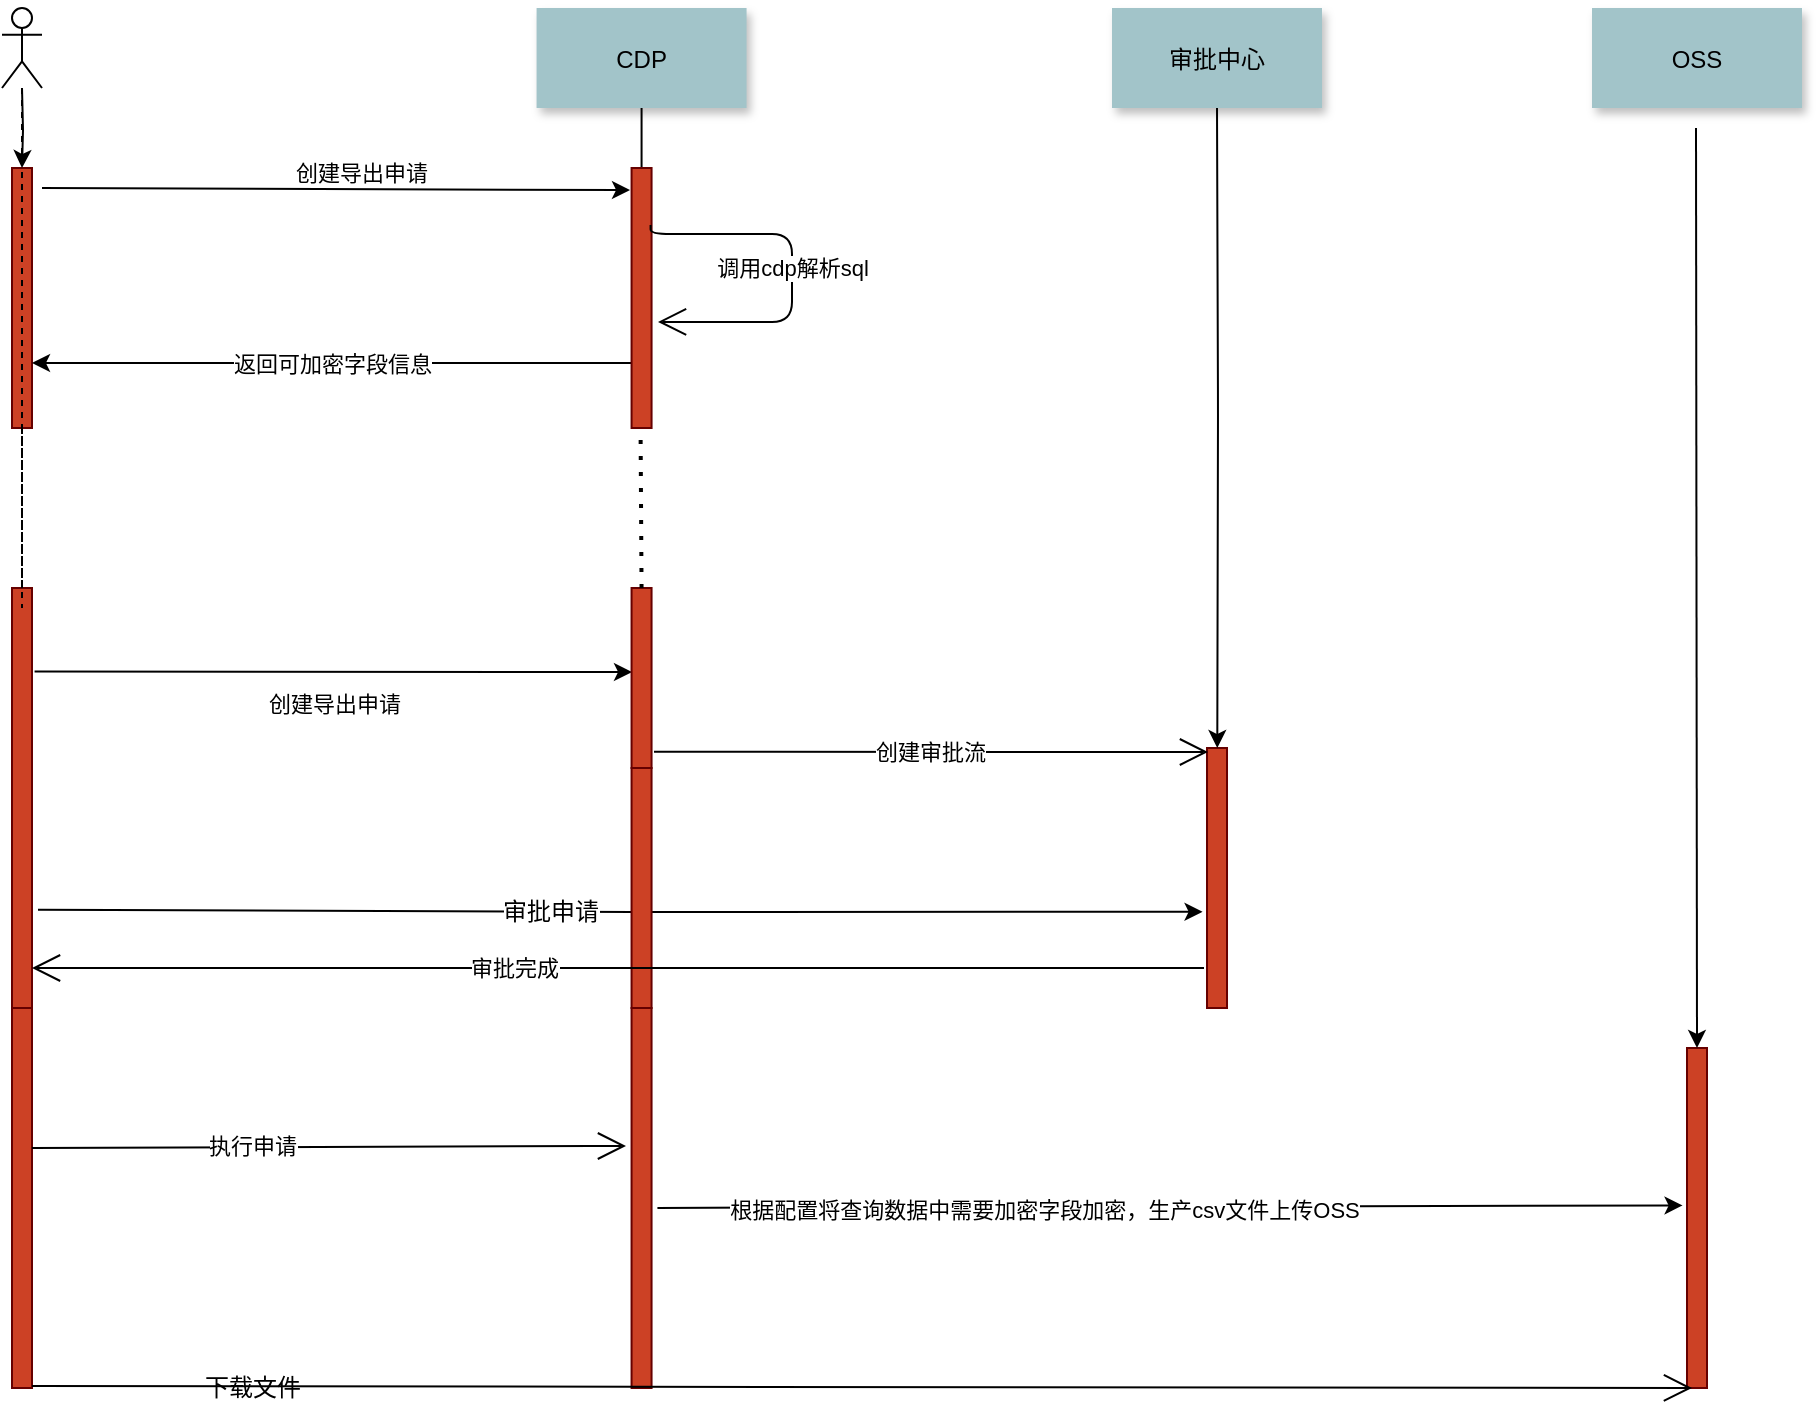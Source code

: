 <mxfile version="14.5.8" type="github">
  <diagram name="Page-1" id="9361dd3d-8414-5efd-6122-117bd74ce7a7">
    <mxGraphModel dx="1026" dy="573" grid="1" gridSize="10" guides="1" tooltips="1" connect="1" arrows="1" fold="1" page="0" pageScale="1.5" pageWidth="826" pageHeight="1169" background="#ffffff" math="0" shadow="0">
      <root>
        <mxCell id="0" />
        <mxCell id="1" parent="0" />
        <mxCell id="2" value="" style="fillColor=#CC4125;strokeColor=#660000" parent="1" vertex="1">
          <mxGeometry x="200" y="150" width="10" height="130" as="geometry" />
        </mxCell>
        <mxCell id="3" value="创建导出申请" style="edgeStyle=none;verticalLabelPosition=top;verticalAlign=bottom;labelPosition=left;align=right;entryX=-0.078;entryY=0.085;entryDx=0;entryDy=0;entryPerimeter=0;" parent="1" edge="1" target="17">
          <mxGeometry width="100" height="100" as="geometry">
            <mxPoint x="215" y="160" as="sourcePoint" />
            <mxPoint x="305" y="160" as="targetPoint" />
            <mxPoint x="48" y="1" as="offset" />
          </mxGeometry>
        </mxCell>
        <mxCell id="15" value="CDP" style="shadow=1;fillColor=#A2C4C9;strokeColor=none" parent="1" vertex="1">
          <mxGeometry x="462.284" y="70.0" width="105" height="50" as="geometry" />
        </mxCell>
        <mxCell id="16" value="" style="edgeStyle=none;endArrow=none" parent="1" source="15" target="17" edge="1">
          <mxGeometry x="437.043" y="270" width="100" height="100" as="geometry">
            <mxPoint x="514.543" y="220.0" as="sourcePoint" />
            <mxPoint x="514.543" y="240.0" as="targetPoint" />
          </mxGeometry>
        </mxCell>
        <mxCell id="MNbktaQOOhZmjbPWuaJj-98" value="返回可加密字段信息" style="edgeStyle=orthogonalEdgeStyle;curved=1;orthogonalLoop=1;jettySize=auto;html=1;exitX=0;exitY=0.75;exitDx=0;exitDy=0;entryX=1;entryY=0.75;entryDx=0;entryDy=0;" parent="1" source="17" target="2" edge="1">
          <mxGeometry relative="1" as="geometry">
            <Array as="points">
              <mxPoint x="230" y="248" />
              <mxPoint x="230" y="248" />
            </Array>
          </mxGeometry>
        </mxCell>
        <mxCell id="17" value="" style="fillColor=#CC4125;strokeColor=#660000" parent="1" vertex="1">
          <mxGeometry x="509.784" y="150.004" width="10" height="130" as="geometry" />
        </mxCell>
        <mxCell id="33" value="" style="edgeStyle=elbowEdgeStyle;elbow=horizontal;endArrow=none;dashed=1" parent="1" target="2" edge="1">
          <mxGeometry x="230.0" y="310" width="100" height="100" as="geometry">
            <mxPoint x="205" y="110" as="sourcePoint" />
            <mxPoint x="330" y="310" as="targetPoint" />
          </mxGeometry>
        </mxCell>
        <mxCell id="MNbktaQOOhZmjbPWuaJj-110" value="创建导出申请" style="orthogonalLoop=1;jettySize=auto;html=1;exitX=1.129;exitY=0.19;exitDx=0;exitDy=0;exitPerimeter=0;" parent="1" source="42" edge="1">
          <mxGeometry x="0.003" y="-16" relative="1" as="geometry">
            <mxPoint x="510" y="402" as="targetPoint" />
            <mxPoint as="offset" />
          </mxGeometry>
        </mxCell>
        <mxCell id="MNbktaQOOhZmjbPWuaJj-118" style="edgeStyle=none;orthogonalLoop=1;jettySize=auto;html=1;exitX=1.3;exitY=0.731;exitDx=0;exitDy=0;entryX=-0.222;entryY=0.63;entryDx=0;entryDy=0;entryPerimeter=0;exitPerimeter=0;" parent="1" source="42" target="MNbktaQOOhZmjbPWuaJj-113" edge="1">
          <mxGeometry relative="1" as="geometry">
            <mxPoint x="510" y="525" as="targetPoint" />
            <Array as="points">
              <mxPoint x="520" y="522" />
            </Array>
          </mxGeometry>
        </mxCell>
        <mxCell id="MNbktaQOOhZmjbPWuaJj-122" value="&lt;span style=&quot;font-size: 12px&quot;&gt;审批申请&lt;/span&gt;" style="edgeLabel;html=1;align=center;verticalAlign=middle;resizable=0;points=[];" parent="MNbktaQOOhZmjbPWuaJj-118" vertex="1" connectable="0">
          <mxGeometry x="-0.12" relative="1" as="geometry">
            <mxPoint as="offset" />
          </mxGeometry>
        </mxCell>
        <mxCell id="MNbktaQOOhZmjbPWuaJj-126" style="edgeStyle=none;orthogonalLoop=1;jettySize=auto;html=1;" parent="1" edge="1">
          <mxGeometry relative="1" as="geometry">
            <mxPoint x="205" y="650" as="targetPoint" />
            <mxPoint x="205" y="670" as="sourcePoint" />
          </mxGeometry>
        </mxCell>
        <mxCell id="42" value="" style="fillColor=#CC4125;strokeColor=#660000" parent="1" vertex="1">
          <mxGeometry x="200" y="360" width="10" height="220" as="geometry" />
        </mxCell>
        <mxCell id="44" value="" style="edgeStyle=none;dashed=1;endArrow=none" parent="1" source="2" target="42" edge="1">
          <mxGeometry x="50" y="300" width="100" height="100" as="geometry">
            <mxPoint x="50" y="400" as="sourcePoint" />
            <mxPoint x="150" y="300" as="targetPoint" />
          </mxGeometry>
        </mxCell>
        <mxCell id="48" value="" style="fillColor=#CC4125;strokeColor=#660000" parent="1" vertex="1">
          <mxGeometry x="509.78" y="360" width="10" height="90" as="geometry" />
        </mxCell>
        <mxCell id="MNbktaQOOhZmjbPWuaJj-91" value="" style="edgeStyle=orthogonalEdgeStyle;rounded=0;orthogonalLoop=1;jettySize=auto;html=1;" parent="1" target="2" edge="1">
          <mxGeometry relative="1" as="geometry">
            <mxPoint x="205" y="110" as="sourcePoint" />
          </mxGeometry>
        </mxCell>
        <mxCell id="MNbktaQOOhZmjbPWuaJj-96" value="" style="endArrow=open;endFill=1;endSize=12;html=1;entryX=1.322;entryY=0.592;entryDx=0;entryDy=0;entryPerimeter=0;edgeStyle=orthogonalEdgeStyle;exitX=0.95;exitY=0.219;exitDx=0;exitDy=0;exitPerimeter=0;" parent="1" target="17" edge="1" source="17">
          <mxGeometry width="160" relative="1" as="geometry">
            <mxPoint x="530" y="183" as="sourcePoint" />
            <mxPoint x="370" y="180" as="targetPoint" />
            <Array as="points">
              <mxPoint x="519" y="183" />
              <mxPoint x="590" y="183" />
              <mxPoint x="590" y="227" />
            </Array>
          </mxGeometry>
        </mxCell>
        <mxCell id="MNbktaQOOhZmjbPWuaJj-97" value="调用cdp解析sql" style="edgeLabel;html=1;align=center;verticalAlign=middle;resizable=0;points=[];" parent="MNbktaQOOhZmjbPWuaJj-96" vertex="1" connectable="0">
          <mxGeometry x="0.841" y="2" relative="1" as="geometry">
            <mxPoint x="52.13" y="-28.97" as="offset" />
          </mxGeometry>
        </mxCell>
        <mxCell id="MNbktaQOOhZmjbPWuaJj-103" value="" style="shape=umlLifeline;participant=umlActor;perimeter=lifelinePerimeter;whiteSpace=wrap;html=1;container=1;collapsible=0;recursiveResize=0;verticalAlign=top;spacingTop=36;outlineConnect=0;" parent="1" vertex="1">
          <mxGeometry x="195" y="70" width="20" height="300" as="geometry" />
        </mxCell>
        <mxCell id="MNbktaQOOhZmjbPWuaJj-109" value="" style="endArrow=none;dashed=1;html=1;dashPattern=1 3;strokeWidth=2;exitX=0.5;exitY=0;exitDx=0;exitDy=0;" parent="1" edge="1" source="48">
          <mxGeometry width="50" height="50" relative="1" as="geometry">
            <mxPoint x="514.28" y="350" as="sourcePoint" />
            <mxPoint x="514.28" y="280" as="targetPoint" />
          </mxGeometry>
        </mxCell>
        <mxCell id="MNbktaQOOhZmjbPWuaJj-112" style="edgeStyle=none;orthogonalLoop=1;jettySize=auto;html=1;exitX=0.5;exitY=1;exitDx=0;exitDy=0;" parent="1" source="MNbktaQOOhZmjbPWuaJj-113" edge="1">
          <mxGeometry relative="1" as="geometry">
            <mxPoint x="803" y="510" as="targetPoint" />
          </mxGeometry>
        </mxCell>
        <mxCell id="MNbktaQOOhZmjbPWuaJj-111" value="审批中心" style="shadow=1;fillColor=#A2C4C9;strokeColor=none" parent="1" vertex="1">
          <mxGeometry x="750.004" y="70.0" width="105" height="50" as="geometry" />
        </mxCell>
        <mxCell id="MNbktaQOOhZmjbPWuaJj-113" value="" style="fillColor=#CC4125;strokeColor=#660000" parent="1" vertex="1">
          <mxGeometry x="797.504" y="440.004" width="10" height="130" as="geometry" />
        </mxCell>
        <mxCell id="MNbktaQOOhZmjbPWuaJj-114" style="edgeStyle=none;orthogonalLoop=1;jettySize=auto;html=1;exitX=0.5;exitY=1;exitDx=0;exitDy=0;" parent="1" source="MNbktaQOOhZmjbPWuaJj-111" target="MNbktaQOOhZmjbPWuaJj-113" edge="1">
          <mxGeometry relative="1" as="geometry">
            <mxPoint x="803" y="510" as="targetPoint" />
            <mxPoint x="802.504" y="120" as="sourcePoint" />
            <Array as="points">
              <mxPoint x="803" y="270" />
            </Array>
          </mxGeometry>
        </mxCell>
        <mxCell id="MNbktaQOOhZmjbPWuaJj-115" value="创建审批流" style="endArrow=open;endFill=1;endSize=12;html=1;exitX=1.122;exitY=0.91;exitDx=0;exitDy=0;exitPerimeter=0;" parent="1" source="48" edge="1">
          <mxGeometry width="160" relative="1" as="geometry">
            <mxPoint x="637.5" y="450" as="sourcePoint" />
            <mxPoint x="798" y="442" as="targetPoint" />
          </mxGeometry>
        </mxCell>
        <mxCell id="MNbktaQOOhZmjbPWuaJj-119" value="" style="fillColor=#CC4125;strokeColor=#660000" parent="1" vertex="1">
          <mxGeometry x="509.78" y="450" width="10" height="120" as="geometry" />
        </mxCell>
        <mxCell id="MNbktaQOOhZmjbPWuaJj-124" value="" style="endArrow=open;endFill=1;endSize=12;html=1;" parent="1" edge="1">
          <mxGeometry width="160" relative="1" as="geometry">
            <mxPoint x="796" y="550" as="sourcePoint" />
            <mxPoint x="210" y="550" as="targetPoint" />
            <Array as="points">
              <mxPoint x="210" y="550" />
              <mxPoint x="220" y="550" />
            </Array>
          </mxGeometry>
        </mxCell>
        <mxCell id="MNbktaQOOhZmjbPWuaJj-125" value="审批完成" style="edgeLabel;html=1;align=center;verticalAlign=middle;resizable=0;points=[];" parent="MNbktaQOOhZmjbPWuaJj-124" vertex="1" connectable="0">
          <mxGeometry x="0.177" relative="1" as="geometry">
            <mxPoint x="11.28" as="offset" />
          </mxGeometry>
        </mxCell>
        <mxCell id="MNbktaQOOhZmjbPWuaJj-128" value="" style="fillColor=#CC4125;strokeColor=#660000" parent="1" vertex="1">
          <mxGeometry x="200" y="570" width="10" height="190" as="geometry" />
        </mxCell>
        <mxCell id="MNbktaQOOhZmjbPWuaJj-138" style="orthogonalLoop=1;jettySize=auto;html=1;exitX=1.293;exitY=0.526;exitDx=0;exitDy=0;entryX=-0.221;entryY=0.463;entryDx=0;entryDy=0;entryPerimeter=0;exitPerimeter=0;" parent="1" source="MNbktaQOOhZmjbPWuaJj-129" target="MNbktaQOOhZmjbPWuaJj-135" edge="1">
          <mxGeometry relative="1" as="geometry">
            <mxPoint x="1030" y="650" as="targetPoint" />
          </mxGeometry>
        </mxCell>
        <mxCell id="MNbktaQOOhZmjbPWuaJj-139" value="根据配置将查询数据中需要加密字段加密，生产csv文件上传OSS" style="edgeLabel;html=1;align=center;verticalAlign=middle;resizable=0;points=[];" parent="MNbktaQOOhZmjbPWuaJj-138" vertex="1" connectable="0">
          <mxGeometry x="-0.246" y="-1" relative="1" as="geometry">
            <mxPoint as="offset" />
          </mxGeometry>
        </mxCell>
        <mxCell id="MNbktaQOOhZmjbPWuaJj-129" value="" style="fillColor=#CC4125;strokeColor=#660000" parent="1" vertex="1">
          <mxGeometry x="509.78" y="570" width="10" height="190" as="geometry" />
        </mxCell>
        <mxCell id="MNbktaQOOhZmjbPWuaJj-130" value="" style="endArrow=open;endFill=1;endSize=12;html=1;" parent="1" edge="1">
          <mxGeometry width="160" relative="1" as="geometry">
            <mxPoint x="210" y="640" as="sourcePoint" />
            <mxPoint x="507" y="639" as="targetPoint" />
            <Array as="points">
              <mxPoint x="500" y="639" />
            </Array>
          </mxGeometry>
        </mxCell>
        <mxCell id="MNbktaQOOhZmjbPWuaJj-131" value="执行申请" style="edgeLabel;html=1;align=center;verticalAlign=middle;resizable=0;points=[];" parent="MNbktaQOOhZmjbPWuaJj-130" vertex="1" connectable="0">
          <mxGeometry x="-0.259" y="1" relative="1" as="geometry">
            <mxPoint as="offset" />
          </mxGeometry>
        </mxCell>
        <mxCell id="MNbktaQOOhZmjbPWuaJj-134" value="OSS" style="shadow=1;fillColor=#A2C4C9;strokeColor=none" parent="1" vertex="1">
          <mxGeometry x="990.004" y="70.0" width="105" height="50" as="geometry" />
        </mxCell>
        <mxCell id="MNbktaQOOhZmjbPWuaJj-135" value="" style="fillColor=#CC4125;strokeColor=#660000" parent="1" vertex="1">
          <mxGeometry x="1037.5" y="590" width="10" height="170" as="geometry" />
        </mxCell>
        <mxCell id="MNbktaQOOhZmjbPWuaJj-137" style="edgeStyle=none;orthogonalLoop=1;jettySize=auto;html=1;exitX=0.5;exitY=1;exitDx=0;exitDy=0;entryX=0.5;entryY=0;entryDx=0;entryDy=0;" parent="1" target="MNbktaQOOhZmjbPWuaJj-135" edge="1">
          <mxGeometry relative="1" as="geometry">
            <mxPoint x="1042.004" y="450.004" as="targetPoint" />
            <mxPoint x="1042.004" y="130" as="sourcePoint" />
          </mxGeometry>
        </mxCell>
        <mxCell id="MNbktaQOOhZmjbPWuaJj-140" value="" style="endArrow=open;endFill=1;endSize=12;html=1;entryX=0.25;entryY=1;entryDx=0;entryDy=0;" parent="1" target="MNbktaQOOhZmjbPWuaJj-135" edge="1">
          <mxGeometry width="160" relative="1" as="geometry">
            <mxPoint x="210" y="759" as="sourcePoint" />
            <mxPoint x="370" y="759" as="targetPoint" />
          </mxGeometry>
        </mxCell>
        <mxCell id="MNbktaQOOhZmjbPWuaJj-142" value="下载文件" style="text;html=1;align=center;verticalAlign=middle;resizable=0;points=[];autosize=1;" parent="1" vertex="1">
          <mxGeometry x="290" y="750" width="60" height="20" as="geometry" />
        </mxCell>
      </root>
    </mxGraphModel>
  </diagram>
</mxfile>
